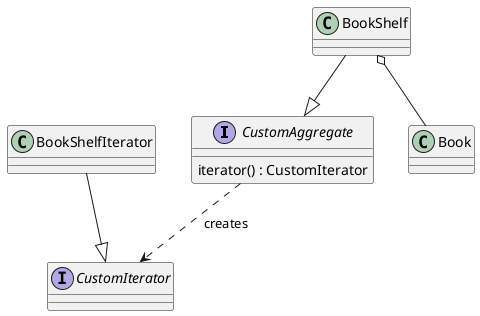 @startuml
interface CustomAggregate {
  iterator() : CustomIterator
}
interface CustomIterator
class BookShelfIterator
class BookShelf
class Book

BookShelfIterator --|> CustomIterator
BookShelf --|> CustomAggregate
BookShelf o-- Book
CustomAggregate ..> CustomIterator : creates
@enduml
